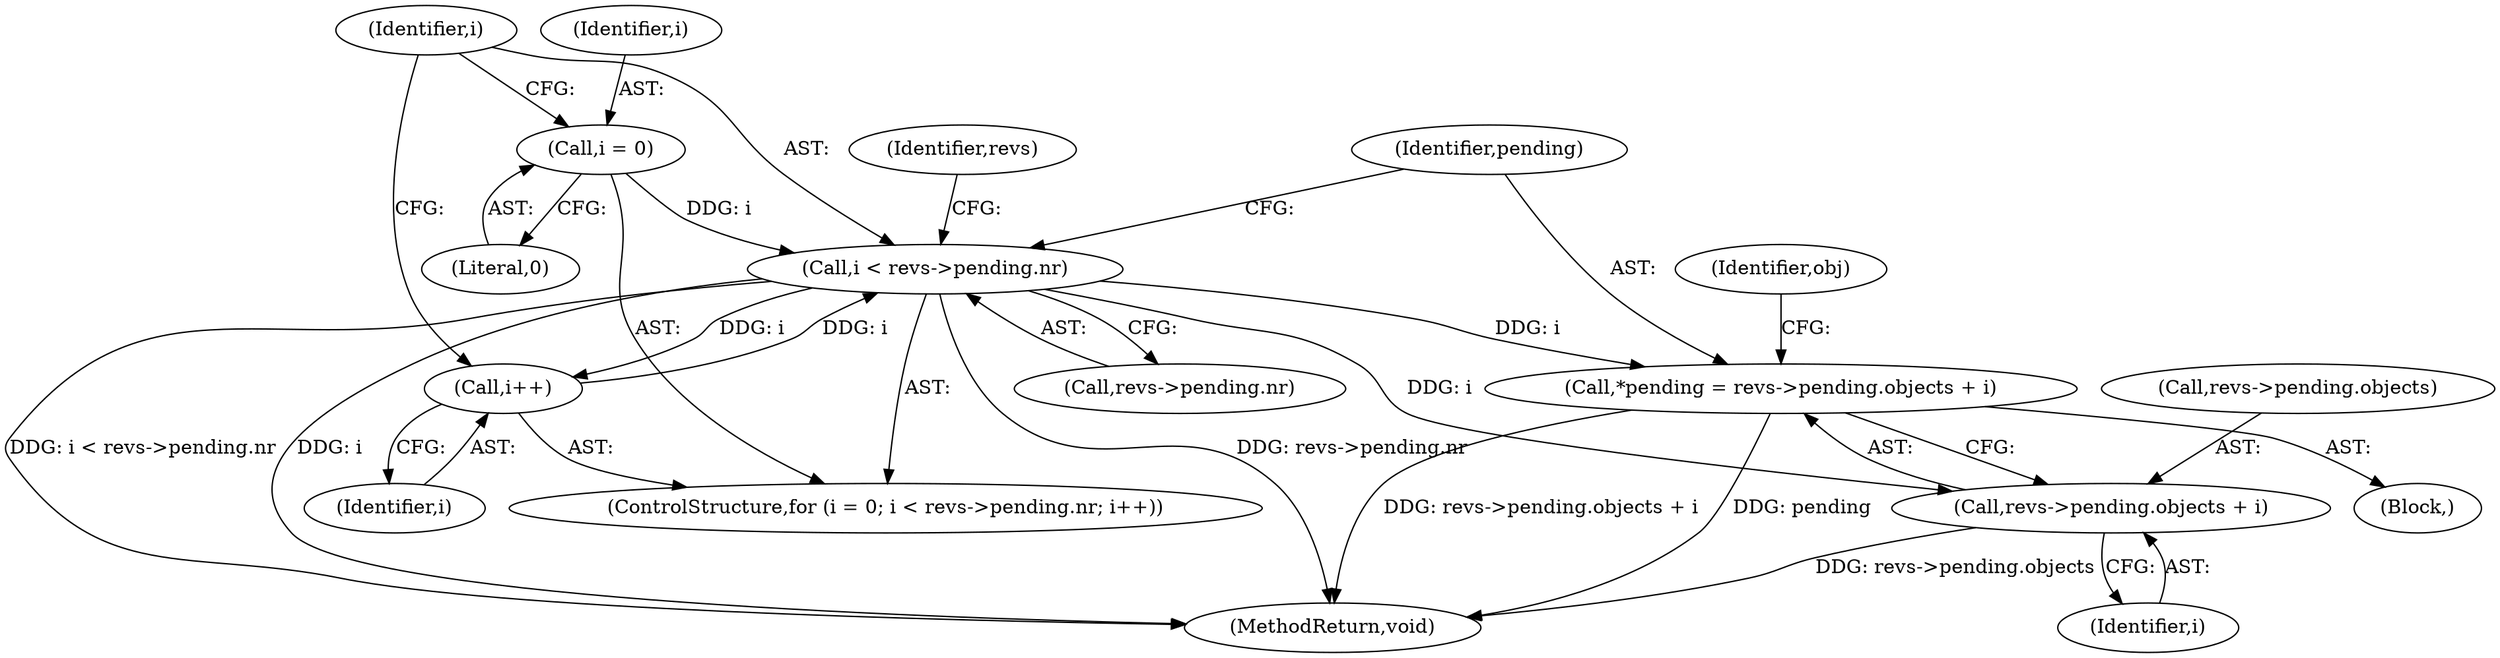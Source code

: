digraph "0_git_de1e67d0703894cb6ea782e36abb63976ab07e60_5@pointer" {
"1000138" [label="(Call,i < revs->pending.nr)"];
"1000135" [label="(Call,i = 0)"];
"1000145" [label="(Call,i++)"];
"1000138" [label="(Call,i < revs->pending.nr)"];
"1000149" [label="(Call,*pending = revs->pending.objects + i)"];
"1000151" [label="(Call,revs->pending.objects + i)"];
"1000149" [label="(Call,*pending = revs->pending.objects + i)"];
"1000255" [label="(Identifier,revs)"];
"1000145" [label="(Call,i++)"];
"1000152" [label="(Call,revs->pending.objects)"];
"1000135" [label="(Call,i = 0)"];
"1000137" [label="(Literal,0)"];
"1000146" [label="(Identifier,i)"];
"1000140" [label="(Call,revs->pending.nr)"];
"1000147" [label="(Block,)"];
"1000160" [label="(Identifier,obj)"];
"1000139" [label="(Identifier,i)"];
"1000260" [label="(MethodReturn,void)"];
"1000150" [label="(Identifier,pending)"];
"1000151" [label="(Call,revs->pending.objects + i)"];
"1000138" [label="(Call,i < revs->pending.nr)"];
"1000157" [label="(Identifier,i)"];
"1000134" [label="(ControlStructure,for (i = 0; i < revs->pending.nr; i++))"];
"1000136" [label="(Identifier,i)"];
"1000138" -> "1000134"  [label="AST: "];
"1000138" -> "1000140"  [label="CFG: "];
"1000139" -> "1000138"  [label="AST: "];
"1000140" -> "1000138"  [label="AST: "];
"1000150" -> "1000138"  [label="CFG: "];
"1000255" -> "1000138"  [label="CFG: "];
"1000138" -> "1000260"  [label="DDG: i"];
"1000138" -> "1000260"  [label="DDG: revs->pending.nr"];
"1000138" -> "1000260"  [label="DDG: i < revs->pending.nr"];
"1000135" -> "1000138"  [label="DDG: i"];
"1000145" -> "1000138"  [label="DDG: i"];
"1000138" -> "1000145"  [label="DDG: i"];
"1000138" -> "1000149"  [label="DDG: i"];
"1000138" -> "1000151"  [label="DDG: i"];
"1000135" -> "1000134"  [label="AST: "];
"1000135" -> "1000137"  [label="CFG: "];
"1000136" -> "1000135"  [label="AST: "];
"1000137" -> "1000135"  [label="AST: "];
"1000139" -> "1000135"  [label="CFG: "];
"1000145" -> "1000134"  [label="AST: "];
"1000145" -> "1000146"  [label="CFG: "];
"1000146" -> "1000145"  [label="AST: "];
"1000139" -> "1000145"  [label="CFG: "];
"1000149" -> "1000147"  [label="AST: "];
"1000149" -> "1000151"  [label="CFG: "];
"1000150" -> "1000149"  [label="AST: "];
"1000151" -> "1000149"  [label="AST: "];
"1000160" -> "1000149"  [label="CFG: "];
"1000149" -> "1000260"  [label="DDG: revs->pending.objects + i"];
"1000149" -> "1000260"  [label="DDG: pending"];
"1000151" -> "1000157"  [label="CFG: "];
"1000152" -> "1000151"  [label="AST: "];
"1000157" -> "1000151"  [label="AST: "];
"1000151" -> "1000260"  [label="DDG: revs->pending.objects"];
}
